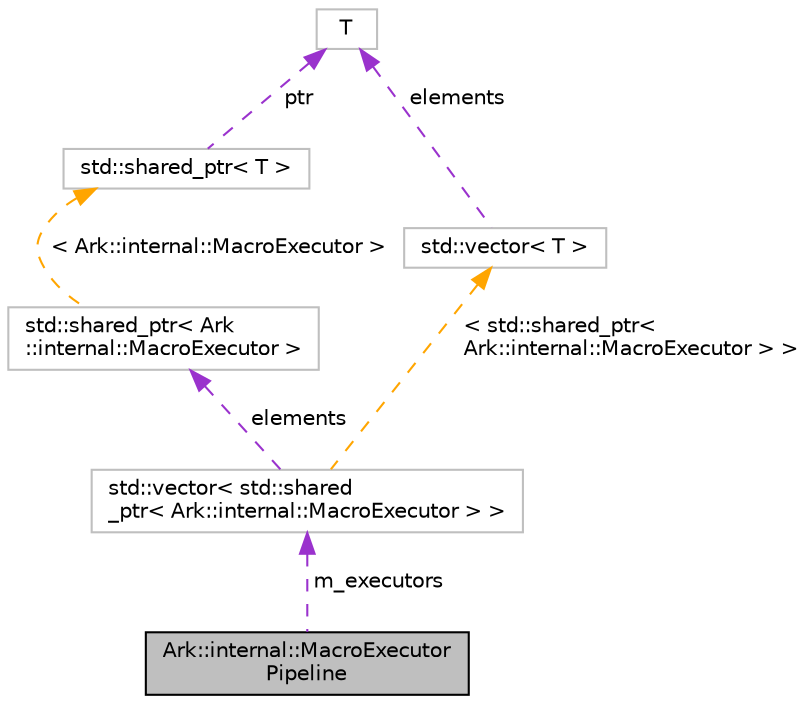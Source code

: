 digraph "Ark::internal::MacroExecutorPipeline"
{
 // INTERACTIVE_SVG=YES
 // LATEX_PDF_SIZE
  edge [fontname="Helvetica",fontsize="10",labelfontname="Helvetica",labelfontsize="10"];
  node [fontname="Helvetica",fontsize="10",shape=record];
  Node1 [label="Ark::internal::MacroExecutor\lPipeline",height=0.2,width=0.4,color="black", fillcolor="grey75", style="filled", fontcolor="black",tooltip="The class that initializes the MacroExecutors."];
  Node2 -> Node1 [dir="back",color="darkorchid3",fontsize="10",style="dashed",label=" m_executors" ,fontname="Helvetica"];
  Node2 [label="std::vector\< std::shared\l_ptr\< Ark::internal::MacroExecutor \> \>",height=0.2,width=0.4,color="grey75", fillcolor="white", style="filled",tooltip=" "];
  Node3 -> Node2 [dir="back",color="darkorchid3",fontsize="10",style="dashed",label=" elements" ,fontname="Helvetica"];
  Node3 [label="std::shared_ptr\< Ark\l::internal::MacroExecutor \>",height=0.2,width=0.4,color="grey75", fillcolor="white", style="filled",tooltip=" "];
  Node4 -> Node3 [dir="back",color="orange",fontsize="10",style="dashed",label=" \< Ark::internal::MacroExecutor \>" ,fontname="Helvetica"];
  Node4 [label="std::shared_ptr\< T \>",height=0.2,width=0.4,color="grey75", fillcolor="white", style="filled",tooltip=" "];
  Node5 -> Node4 [dir="back",color="darkorchid3",fontsize="10",style="dashed",label=" ptr" ,fontname="Helvetica"];
  Node5 [label="T",height=0.2,width=0.4,color="grey75", fillcolor="white", style="filled",tooltip=" "];
  Node6 -> Node2 [dir="back",color="orange",fontsize="10",style="dashed",label=" \< std::shared_ptr\<\l Ark::internal::MacroExecutor \> \>" ,fontname="Helvetica"];
  Node6 [label="std::vector\< T \>",height=0.2,width=0.4,color="grey75", fillcolor="white", style="filled",tooltip=" "];
  Node5 -> Node6 [dir="back",color="darkorchid3",fontsize="10",style="dashed",label=" elements" ,fontname="Helvetica"];
}
